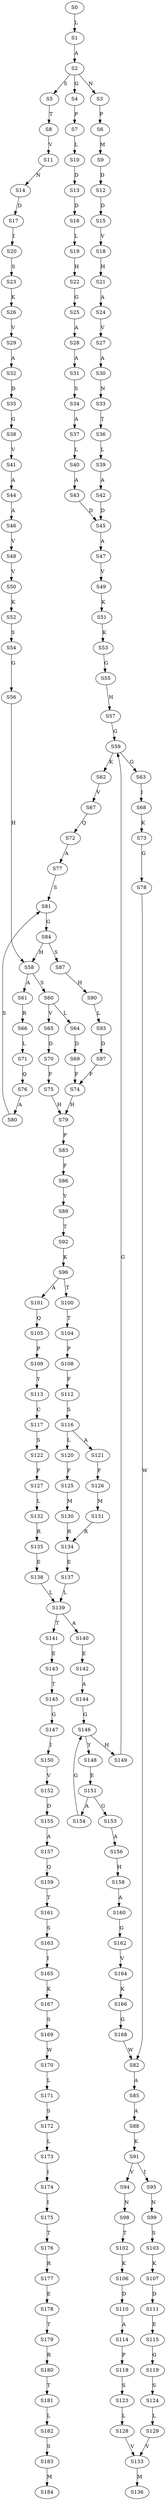 strict digraph  {
	S0 -> S1 [ label = L ];
	S1 -> S2 [ label = A ];
	S2 -> S3 [ label = N ];
	S2 -> S4 [ label = G ];
	S2 -> S5 [ label = S ];
	S3 -> S6 [ label = P ];
	S4 -> S7 [ label = P ];
	S5 -> S8 [ label = T ];
	S6 -> S9 [ label = M ];
	S7 -> S10 [ label = L ];
	S8 -> S11 [ label = V ];
	S9 -> S12 [ label = D ];
	S10 -> S13 [ label = D ];
	S11 -> S14 [ label = N ];
	S12 -> S15 [ label = D ];
	S13 -> S16 [ label = D ];
	S14 -> S17 [ label = D ];
	S15 -> S18 [ label = V ];
	S16 -> S19 [ label = L ];
	S17 -> S20 [ label = I ];
	S18 -> S21 [ label = H ];
	S19 -> S22 [ label = H ];
	S20 -> S23 [ label = S ];
	S21 -> S24 [ label = A ];
	S22 -> S25 [ label = G ];
	S23 -> S26 [ label = K ];
	S24 -> S27 [ label = V ];
	S25 -> S28 [ label = A ];
	S26 -> S29 [ label = V ];
	S27 -> S30 [ label = A ];
	S28 -> S31 [ label = A ];
	S29 -> S32 [ label = A ];
	S30 -> S33 [ label = N ];
	S31 -> S34 [ label = S ];
	S32 -> S35 [ label = D ];
	S33 -> S36 [ label = T ];
	S34 -> S37 [ label = A ];
	S35 -> S38 [ label = G ];
	S36 -> S39 [ label = L ];
	S37 -> S40 [ label = L ];
	S38 -> S41 [ label = V ];
	S39 -> S42 [ label = A ];
	S40 -> S43 [ label = A ];
	S41 -> S44 [ label = A ];
	S42 -> S45 [ label = D ];
	S43 -> S45 [ label = D ];
	S44 -> S46 [ label = A ];
	S45 -> S47 [ label = A ];
	S46 -> S48 [ label = V ];
	S47 -> S49 [ label = V ];
	S48 -> S50 [ label = V ];
	S49 -> S51 [ label = K ];
	S50 -> S52 [ label = K ];
	S51 -> S53 [ label = K ];
	S52 -> S54 [ label = S ];
	S53 -> S55 [ label = G ];
	S54 -> S56 [ label = G ];
	S55 -> S57 [ label = H ];
	S56 -> S58 [ label = H ];
	S57 -> S59 [ label = G ];
	S58 -> S60 [ label = S ];
	S58 -> S61 [ label = A ];
	S59 -> S62 [ label = K ];
	S59 -> S63 [ label = G ];
	S60 -> S64 [ label = L ];
	S60 -> S65 [ label = V ];
	S61 -> S66 [ label = R ];
	S62 -> S67 [ label = V ];
	S63 -> S68 [ label = I ];
	S64 -> S69 [ label = D ];
	S65 -> S70 [ label = D ];
	S66 -> S71 [ label = L ];
	S67 -> S72 [ label = Q ];
	S68 -> S73 [ label = K ];
	S69 -> S74 [ label = F ];
	S70 -> S75 [ label = F ];
	S71 -> S76 [ label = Q ];
	S72 -> S77 [ label = A ];
	S73 -> S78 [ label = G ];
	S74 -> S79 [ label = H ];
	S75 -> S79 [ label = H ];
	S76 -> S80 [ label = A ];
	S77 -> S81 [ label = S ];
	S78 -> S82 [ label = W ];
	S79 -> S83 [ label = P ];
	S80 -> S81 [ label = S ];
	S81 -> S84 [ label = G ];
	S82 -> S85 [ label = A ];
	S83 -> S86 [ label = F ];
	S84 -> S58 [ label = H ];
	S84 -> S87 [ label = S ];
	S85 -> S88 [ label = A ];
	S86 -> S89 [ label = Y ];
	S87 -> S90 [ label = H ];
	S88 -> S91 [ label = K ];
	S89 -> S92 [ label = T ];
	S90 -> S93 [ label = L ];
	S91 -> S94 [ label = V ];
	S91 -> S95 [ label = I ];
	S92 -> S96 [ label = K ];
	S93 -> S97 [ label = D ];
	S94 -> S98 [ label = N ];
	S95 -> S99 [ label = N ];
	S96 -> S100 [ label = T ];
	S96 -> S101 [ label = A ];
	S97 -> S74 [ label = F ];
	S98 -> S102 [ label = T ];
	S99 -> S103 [ label = S ];
	S100 -> S104 [ label = T ];
	S101 -> S105 [ label = Q ];
	S102 -> S106 [ label = K ];
	S103 -> S107 [ label = K ];
	S104 -> S108 [ label = P ];
	S105 -> S109 [ label = P ];
	S106 -> S110 [ label = D ];
	S107 -> S111 [ label = D ];
	S108 -> S112 [ label = F ];
	S109 -> S113 [ label = Y ];
	S110 -> S114 [ label = A ];
	S111 -> S115 [ label = E ];
	S112 -> S116 [ label = S ];
	S113 -> S117 [ label = C ];
	S114 -> S118 [ label = P ];
	S115 -> S119 [ label = G ];
	S116 -> S120 [ label = L ];
	S116 -> S121 [ label = A ];
	S117 -> S122 [ label = S ];
	S118 -> S123 [ label = S ];
	S119 -> S124 [ label = S ];
	S120 -> S125 [ label = F ];
	S121 -> S126 [ label = F ];
	S122 -> S127 [ label = F ];
	S123 -> S128 [ label = L ];
	S124 -> S129 [ label = L ];
	S125 -> S130 [ label = M ];
	S126 -> S131 [ label = M ];
	S127 -> S132 [ label = L ];
	S128 -> S133 [ label = V ];
	S129 -> S133 [ label = V ];
	S130 -> S134 [ label = R ];
	S131 -> S134 [ label = R ];
	S132 -> S135 [ label = R ];
	S133 -> S136 [ label = M ];
	S134 -> S137 [ label = E ];
	S135 -> S138 [ label = E ];
	S137 -> S139 [ label = L ];
	S138 -> S139 [ label = L ];
	S139 -> S140 [ label = A ];
	S139 -> S141 [ label = T ];
	S140 -> S142 [ label = E ];
	S141 -> S143 [ label = E ];
	S142 -> S144 [ label = A ];
	S143 -> S145 [ label = T ];
	S144 -> S146 [ label = G ];
	S145 -> S147 [ label = G ];
	S146 -> S148 [ label = Y ];
	S146 -> S149 [ label = H ];
	S147 -> S150 [ label = I ];
	S148 -> S151 [ label = E ];
	S149 -> S59 [ label = G ];
	S150 -> S152 [ label = V ];
	S151 -> S153 [ label = G ];
	S151 -> S154 [ label = A ];
	S152 -> S155 [ label = D ];
	S153 -> S156 [ label = A ];
	S154 -> S146 [ label = G ];
	S155 -> S157 [ label = A ];
	S156 -> S158 [ label = H ];
	S157 -> S159 [ label = Q ];
	S158 -> S160 [ label = A ];
	S159 -> S161 [ label = T ];
	S160 -> S162 [ label = G ];
	S161 -> S163 [ label = S ];
	S162 -> S164 [ label = V ];
	S163 -> S165 [ label = I ];
	S164 -> S166 [ label = K ];
	S165 -> S167 [ label = K ];
	S166 -> S168 [ label = G ];
	S167 -> S169 [ label = S ];
	S168 -> S82 [ label = W ];
	S169 -> S170 [ label = W ];
	S170 -> S171 [ label = L ];
	S171 -> S172 [ label = S ];
	S172 -> S173 [ label = L ];
	S173 -> S174 [ label = I ];
	S174 -> S175 [ label = I ];
	S175 -> S176 [ label = T ];
	S176 -> S177 [ label = R ];
	S177 -> S178 [ label = E ];
	S178 -> S179 [ label = T ];
	S179 -> S180 [ label = R ];
	S180 -> S181 [ label = T ];
	S181 -> S182 [ label = L ];
	S182 -> S183 [ label = S ];
	S183 -> S184 [ label = M ];
}
